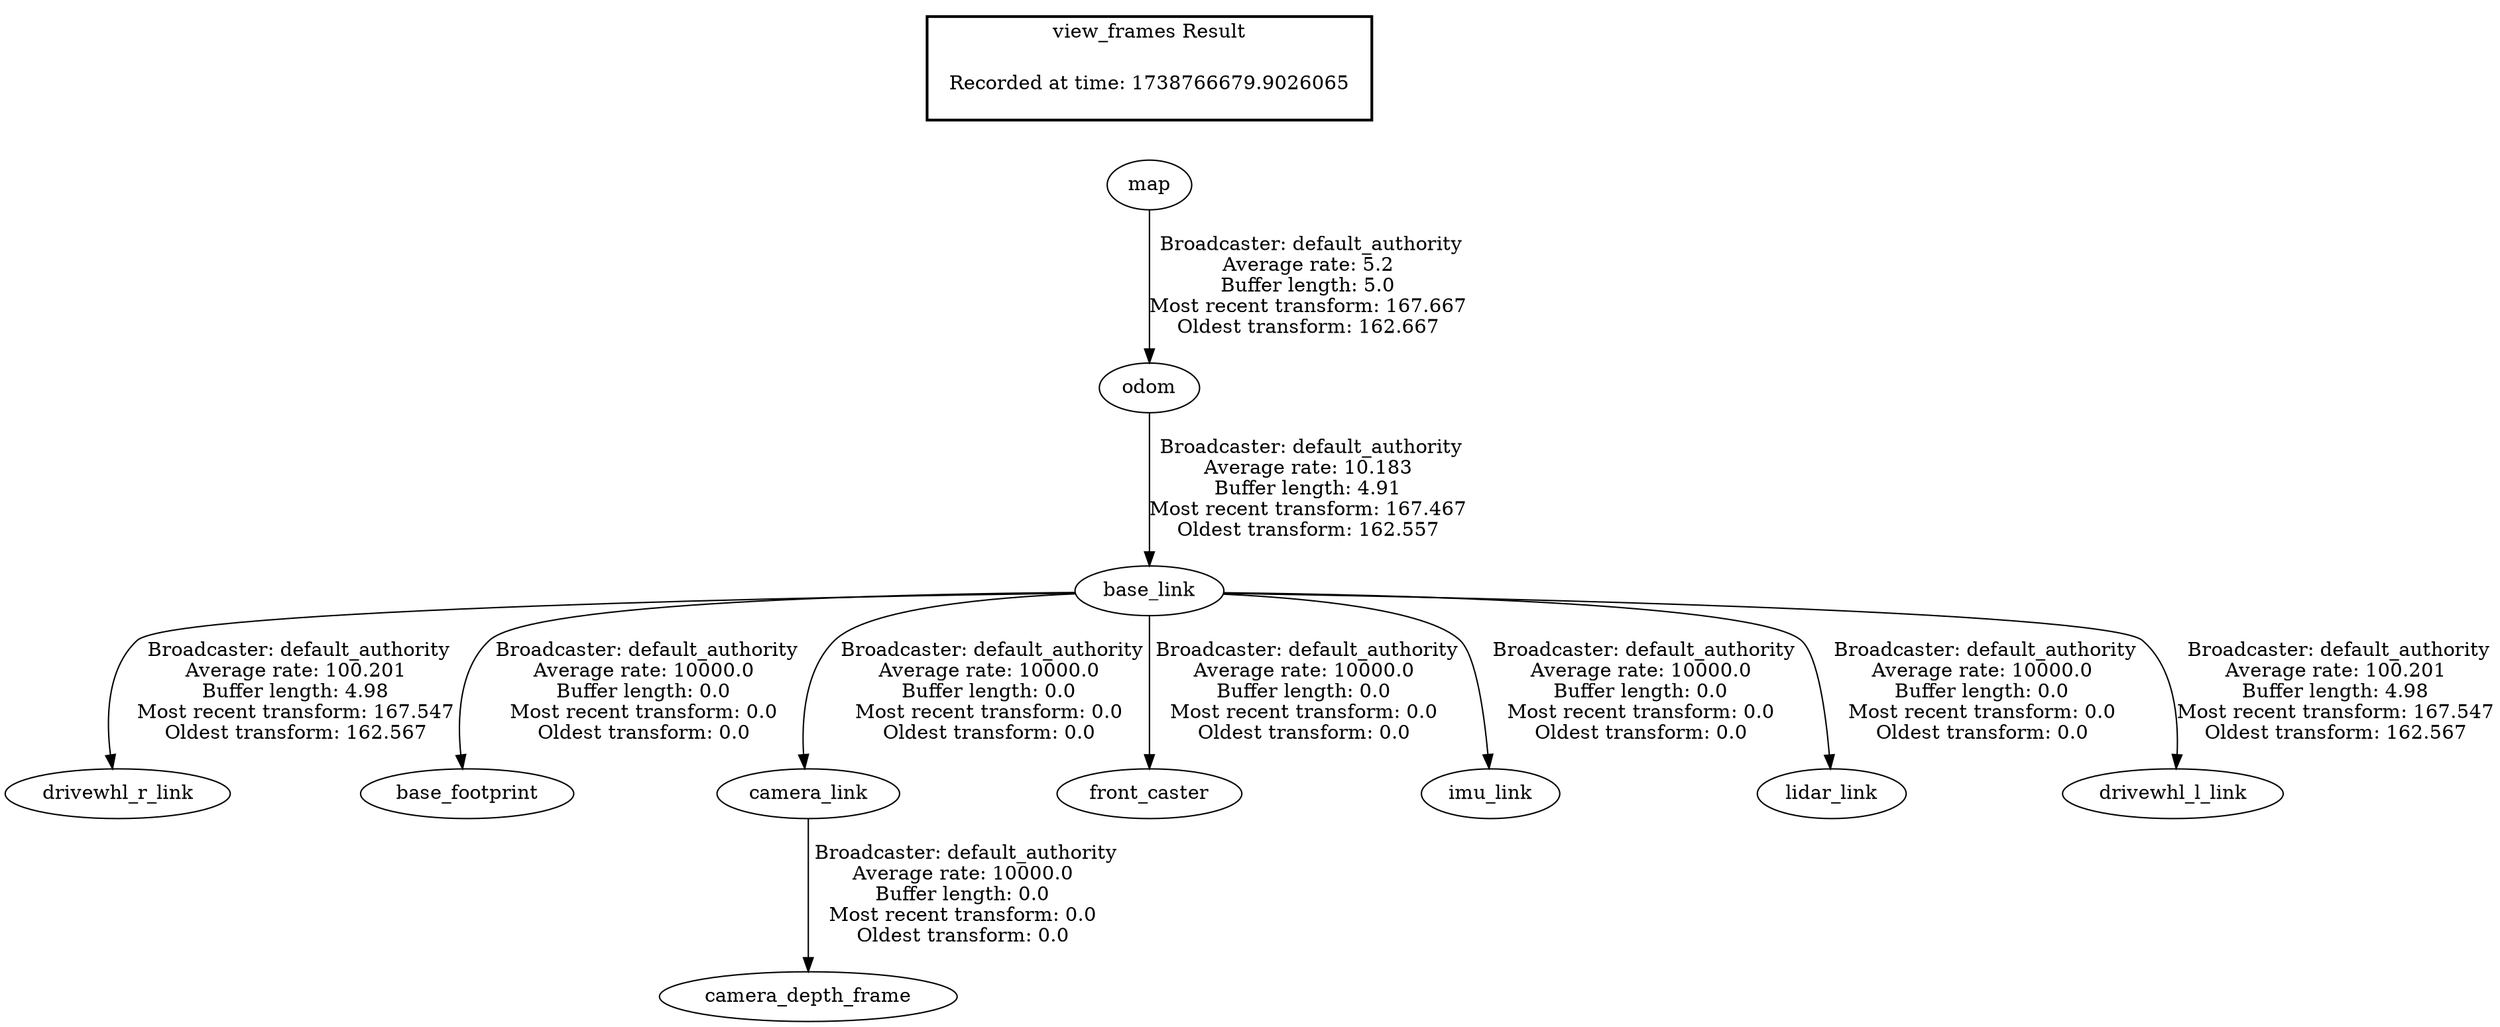 digraph G {
"base_link" -> "drivewhl_r_link"[label=" Broadcaster: default_authority\nAverage rate: 100.201\nBuffer length: 4.98\nMost recent transform: 167.547\nOldest transform: 162.567\n"];
"odom" -> "base_link"[label=" Broadcaster: default_authority\nAverage rate: 10.183\nBuffer length: 4.91\nMost recent transform: 167.467\nOldest transform: 162.557\n"];
"base_link" -> "base_footprint"[label=" Broadcaster: default_authority\nAverage rate: 10000.0\nBuffer length: 0.0\nMost recent transform: 0.0\nOldest transform: 0.0\n"];
"camera_link" -> "camera_depth_frame"[label=" Broadcaster: default_authority\nAverage rate: 10000.0\nBuffer length: 0.0\nMost recent transform: 0.0\nOldest transform: 0.0\n"];
"base_link" -> "camera_link"[label=" Broadcaster: default_authority\nAverage rate: 10000.0\nBuffer length: 0.0\nMost recent transform: 0.0\nOldest transform: 0.0\n"];
"base_link" -> "front_caster"[label=" Broadcaster: default_authority\nAverage rate: 10000.0\nBuffer length: 0.0\nMost recent transform: 0.0\nOldest transform: 0.0\n"];
"base_link" -> "imu_link"[label=" Broadcaster: default_authority\nAverage rate: 10000.0\nBuffer length: 0.0\nMost recent transform: 0.0\nOldest transform: 0.0\n"];
"base_link" -> "lidar_link"[label=" Broadcaster: default_authority\nAverage rate: 10000.0\nBuffer length: 0.0\nMost recent transform: 0.0\nOldest transform: 0.0\n"];
"base_link" -> "drivewhl_l_link"[label=" Broadcaster: default_authority\nAverage rate: 100.201\nBuffer length: 4.98\nMost recent transform: 167.547\nOldest transform: 162.567\n"];
"map" -> "odom"[label=" Broadcaster: default_authority\nAverage rate: 5.2\nBuffer length: 5.0\nMost recent transform: 167.667\nOldest transform: 162.667\n"];
edge [style=invis];
 subgraph cluster_legend { style=bold; color=black; label ="view_frames Result";
"Recorded at time: 1738766679.9026065"[ shape=plaintext ] ;
}->"map";
}